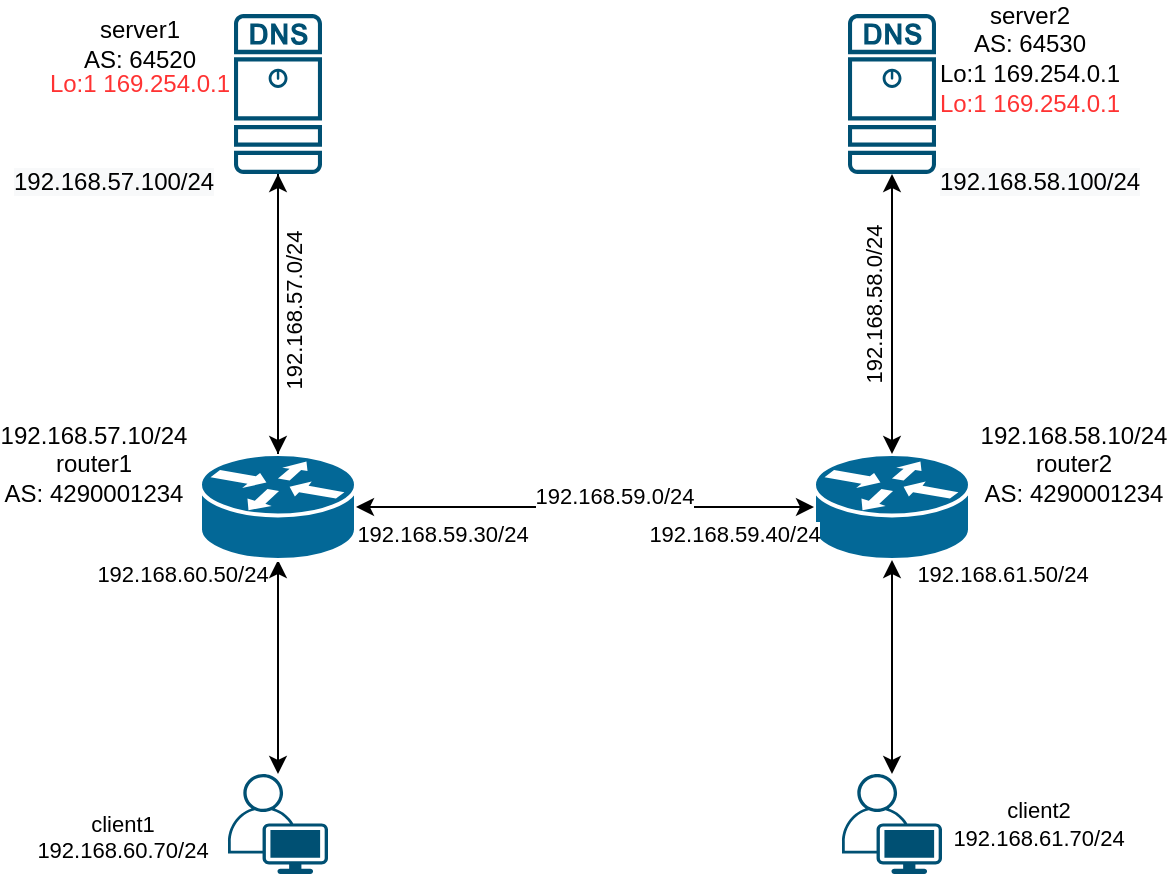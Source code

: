 <mxfile version="20.2.7" type="device"><diagram id="9DUgGLmuI8hZm-3uUJps" name="Page-1"><mxGraphModel dx="1248" dy="744" grid="1" gridSize="10" guides="1" tooltips="1" connect="1" arrows="1" fold="1" page="1" pageScale="1" pageWidth="827" pageHeight="1169" math="0" shadow="0"><root><mxCell id="0"/><mxCell id="1" parent="0"/><mxCell id="t_MT53i5GBWIwXMgW_1S-26" value="" style="edgeStyle=orthogonalEdgeStyle;rounded=0;orthogonalLoop=1;jettySize=auto;html=1;startArrow=classic;startFill=1;" parent="1" source="t_MT53i5GBWIwXMgW_1S-3" target="t_MT53i5GBWIwXMgW_1S-25" edge="1"><mxGeometry relative="1" as="geometry"/></mxCell><mxCell id="t_MT53i5GBWIwXMgW_1S-3" value="" style="shape=mxgraph.cisco.routers.router;html=1;pointerEvents=1;dashed=0;fillColor=#036897;strokeColor=#ffffff;strokeWidth=2;verticalLabelPosition=bottom;verticalAlign=top;align=center;outlineConnect=0;" parent="1" vertex="1"><mxGeometry x="193" y="260" width="78" height="53" as="geometry"/></mxCell><mxCell id="t_MT53i5GBWIwXMgW_1S-4" value="&lt;br&gt;" style="shape=mxgraph.cisco.routers.router;html=1;pointerEvents=1;dashed=0;fillColor=#036897;strokeColor=#ffffff;strokeWidth=2;verticalLabelPosition=bottom;verticalAlign=top;align=center;outlineConnect=0;" parent="1" vertex="1"><mxGeometry x="500" y="260" width="78" height="53" as="geometry"/></mxCell><mxCell id="t_MT53i5GBWIwXMgW_1S-8" value="" style="edgeStyle=orthogonalEdgeStyle;rounded=0;orthogonalLoop=1;jettySize=auto;html=1;" parent="1" source="t_MT53i5GBWIwXMgW_1S-5" target="t_MT53i5GBWIwXMgW_1S-3" edge="1"><mxGeometry relative="1" as="geometry"/></mxCell><mxCell id="t_MT53i5GBWIwXMgW_1S-5" value="&lt;br&gt;" style="sketch=0;points=[[0.015,0.015,0],[0.985,0.015,0],[0.985,0.985,0],[0.015,0.985,0],[0.25,0,0],[0.5,0,0],[0.75,0,0],[1,0.25,0],[1,0.5,0],[1,0.75,0],[0.75,1,0],[0.5,1,0],[0.25,1,0],[0,0.75,0],[0,0.5,0],[0,0.25,0]];verticalLabelPosition=bottom;html=1;verticalAlign=top;aspect=fixed;align=center;pointerEvents=1;shape=mxgraph.cisco19.dns_server;fillColor=#005073;strokeColor=none;" parent="1" vertex="1"><mxGeometry x="210" y="40" width="44" height="80" as="geometry"/></mxCell><mxCell id="t_MT53i5GBWIwXMgW_1S-9" value="" style="edgeStyle=orthogonalEdgeStyle;rounded=0;orthogonalLoop=1;jettySize=auto;html=1;startArrow=classic;startFill=1;" parent="1" source="t_MT53i5GBWIwXMgW_1S-6" target="t_MT53i5GBWIwXMgW_1S-4" edge="1"><mxGeometry relative="1" as="geometry"/></mxCell><mxCell id="t_MT53i5GBWIwXMgW_1S-15" value="192.168.58.0/24" style="edgeLabel;html=1;align=center;verticalAlign=middle;resizable=0;points=[];rotation=-90;" parent="t_MT53i5GBWIwXMgW_1S-9" vertex="1" connectable="0"><mxGeometry x="-0.265" y="1" relative="1" as="geometry"><mxPoint x="-10" y="14" as="offset"/></mxGeometry></mxCell><mxCell id="t_MT53i5GBWIwXMgW_1S-6" value="" style="sketch=0;points=[[0.015,0.015,0],[0.985,0.015,0],[0.985,0.985,0],[0.015,0.985,0],[0.25,0,0],[0.5,0,0],[0.75,0,0],[1,0.25,0],[1,0.5,0],[1,0.75,0],[0.75,1,0],[0.5,1,0],[0.25,1,0],[0,0.75,0],[0,0.5,0],[0,0.25,0]];verticalLabelPosition=bottom;html=1;verticalAlign=top;aspect=fixed;align=center;pointerEvents=1;shape=mxgraph.cisco19.dns_server;fillColor=#005073;strokeColor=none;" parent="1" vertex="1"><mxGeometry x="517" y="40" width="44" height="80" as="geometry"/></mxCell><mxCell id="t_MT53i5GBWIwXMgW_1S-7" value="" style="endArrow=none;html=1;rounded=0;exitX=0.5;exitY=1;exitDx=0;exitDy=0;exitPerimeter=0;startArrow=classic;startFill=1;" parent="1" source="t_MT53i5GBWIwXMgW_1S-5" target="t_MT53i5GBWIwXMgW_1S-3" edge="1"><mxGeometry width="50" height="50" relative="1" as="geometry"><mxPoint x="230" y="360" as="sourcePoint"/><mxPoint x="280" y="310" as="targetPoint"/></mxGeometry></mxCell><mxCell id="t_MT53i5GBWIwXMgW_1S-14" value="192.168.57.0/24" style="edgeLabel;html=1;align=center;verticalAlign=middle;resizable=0;points=[];rotation=-90;" parent="t_MT53i5GBWIwXMgW_1S-7" vertex="1" connectable="0"><mxGeometry x="-0.02" relative="1" as="geometry"><mxPoint x="8" as="offset"/></mxGeometry></mxCell><mxCell id="t_MT53i5GBWIwXMgW_1S-11" value="server1&lt;br&gt;AS:&amp;nbsp;64520" style="text;html=1;strokeColor=none;fillColor=none;align=center;verticalAlign=middle;whiteSpace=wrap;rounded=0;" parent="1" vertex="1"><mxGeometry x="133" y="40" width="60" height="30" as="geometry"/></mxCell><mxCell id="t_MT53i5GBWIwXMgW_1S-12" value="server2&lt;br&gt;AS:&amp;nbsp;64530&lt;br&gt;Lo:1&amp;nbsp;169.254.0.1" style="text;html=1;strokeColor=none;fillColor=none;align=center;verticalAlign=middle;whiteSpace=wrap;rounded=0;" parent="1" vertex="1"><mxGeometry x="578" y="40" width="60" height="30" as="geometry"/></mxCell><mxCell id="t_MT53i5GBWIwXMgW_1S-13" value="192.168.57.10/24&lt;br&gt;router1&lt;br&gt;AS:&amp;nbsp;4290001234" style="text;html=1;strokeColor=none;fillColor=none;align=center;verticalAlign=middle;whiteSpace=wrap;rounded=0;" parent="1" vertex="1"><mxGeometry x="110" y="250" width="60" height="30" as="geometry"/></mxCell><mxCell id="t_MT53i5GBWIwXMgW_1S-16" value="192.168.58.10/24&lt;br&gt;router2&lt;br&gt;AS:&amp;nbsp;4290001234" style="text;html=1;strokeColor=none;fillColor=none;align=center;verticalAlign=middle;whiteSpace=wrap;rounded=0;" parent="1" vertex="1"><mxGeometry x="600" y="250" width="60" height="30" as="geometry"/></mxCell><mxCell id="t_MT53i5GBWIwXMgW_1S-17" value="" style="edgeStyle=orthogonalEdgeStyle;rounded=0;orthogonalLoop=1;jettySize=auto;html=1;startArrow=classic;startFill=1;entryX=0;entryY=0.5;entryDx=0;entryDy=0;entryPerimeter=0;exitX=1;exitY=0.5;exitDx=0;exitDy=0;exitPerimeter=0;" parent="1" source="t_MT53i5GBWIwXMgW_1S-3" target="t_MT53i5GBWIwXMgW_1S-4" edge="1"><mxGeometry relative="1" as="geometry"><mxPoint x="300" y="290" as="sourcePoint"/><mxPoint x="300" y="360" as="targetPoint"/></mxGeometry></mxCell><mxCell id="t_MT53i5GBWIwXMgW_1S-18" value="192.168.59.0/24" style="edgeLabel;html=1;align=center;verticalAlign=middle;resizable=0;points=[];" parent="t_MT53i5GBWIwXMgW_1S-17" vertex="1" connectable="0"><mxGeometry x="-0.265" y="1" relative="1" as="geometry"><mxPoint x="45" y="-5" as="offset"/></mxGeometry></mxCell><mxCell id="t_MT53i5GBWIwXMgW_1S-19" value="&lt;meta charset=&quot;utf-8&quot;&gt;&lt;span style=&quot;color: rgb(0, 0, 0); font-family: Helvetica; font-size: 12px; font-style: normal; font-variant-ligatures: normal; font-variant-caps: normal; font-weight: 400; letter-spacing: normal; orphans: 2; text-align: center; text-indent: 0px; text-transform: none; widows: 2; word-spacing: 0px; -webkit-text-stroke-width: 0px; background-color: rgb(248, 249, 250); text-decoration-thickness: initial; text-decoration-style: initial; text-decoration-color: initial; float: none; display: inline !important;&quot;&gt;192.168.57.100/24&lt;/span&gt;" style="text;whiteSpace=wrap;html=1;" parent="1" vertex="1"><mxGeometry x="97.5" y="110" width="105" height="30" as="geometry"/></mxCell><mxCell id="t_MT53i5GBWIwXMgW_1S-20" value="&lt;meta charset=&quot;utf-8&quot;&gt;&lt;span style=&quot;color: rgb(0, 0, 0); font-family: Helvetica; font-size: 12px; font-style: normal; font-variant-ligatures: normal; font-variant-caps: normal; font-weight: 400; letter-spacing: normal; orphans: 2; text-align: center; text-indent: 0px; text-transform: none; widows: 2; word-spacing: 0px; -webkit-text-stroke-width: 0px; background-color: rgb(248, 249, 250); text-decoration-thickness: initial; text-decoration-style: initial; text-decoration-color: initial; float: none; display: inline !important;&quot;&gt;192.168.58.100/24&lt;/span&gt;" style="text;whiteSpace=wrap;html=1;" parent="1" vertex="1"><mxGeometry x="561" y="110" width="110" height="30" as="geometry"/></mxCell><mxCell id="t_MT53i5GBWIwXMgW_1S-21" value="192.168.59.30/24" style="edgeLabel;html=1;align=center;verticalAlign=middle;resizable=0;points=[];" parent="1" vertex="1" connectable="0"><mxGeometry x="310.005" y="300" as="geometry"><mxPoint x="4" as="offset"/></mxGeometry></mxCell><mxCell id="t_MT53i5GBWIwXMgW_1S-22" value="192.168.59.40/24" style="edgeLabel;html=1;align=center;verticalAlign=middle;resizable=0;points=[];" parent="1" vertex="1" connectable="0"><mxGeometry x="460.005" y="300" as="geometry"/></mxCell><mxCell id="t_MT53i5GBWIwXMgW_1S-25" value="" style="points=[[0.35,0,0],[0.98,0.51,0],[1,0.71,0],[0.67,1,0],[0,0.795,0],[0,0.65,0]];verticalLabelPosition=bottom;sketch=0;html=1;verticalAlign=top;aspect=fixed;align=center;pointerEvents=1;shape=mxgraph.cisco19.user;fillColor=#005073;strokeColor=none;" parent="1" vertex="1"><mxGeometry x="207" y="420" width="50" height="50" as="geometry"/></mxCell><mxCell id="t_MT53i5GBWIwXMgW_1S-28" value="" style="edgeStyle=orthogonalEdgeStyle;rounded=0;orthogonalLoop=1;jettySize=auto;html=1;startArrow=classic;startFill=1;" parent="1" source="t_MT53i5GBWIwXMgW_1S-27" target="t_MT53i5GBWIwXMgW_1S-4" edge="1"><mxGeometry relative="1" as="geometry"/></mxCell><mxCell id="t_MT53i5GBWIwXMgW_1S-27" value="" style="points=[[0.35,0,0],[0.98,0.51,0],[1,0.71,0],[0.67,1,0],[0,0.795,0],[0,0.65,0]];verticalLabelPosition=bottom;sketch=0;html=1;verticalAlign=top;aspect=fixed;align=center;pointerEvents=1;shape=mxgraph.cisco19.user;fillColor=#005073;strokeColor=none;" parent="1" vertex="1"><mxGeometry x="514" y="420" width="50" height="50" as="geometry"/></mxCell><mxCell id="t_MT53i5GBWIwXMgW_1S-29" value="192.168.60.50/24" style="edgeLabel;html=1;align=center;verticalAlign=middle;resizable=0;points=[];" parent="1" vertex="1" connectable="0"><mxGeometry x="180.005" y="320" as="geometry"><mxPoint x="4" as="offset"/></mxGeometry></mxCell><mxCell id="t_MT53i5GBWIwXMgW_1S-30" value="client2&lt;br&gt;192.168.61.70/24" style="edgeLabel;html=1;align=center;verticalAlign=middle;resizable=0;points=[];" parent="1" vertex="1" connectable="0"><mxGeometry x="608.005" y="445" as="geometry"><mxPoint x="4" as="offset"/></mxGeometry></mxCell><mxCell id="t_MT53i5GBWIwXMgW_1S-31" value="192.168.61.50/24" style="edgeLabel;html=1;align=center;verticalAlign=middle;resizable=0;points=[];" parent="1" vertex="1" connectable="0"><mxGeometry x="590.005" y="320" as="geometry"><mxPoint x="4" as="offset"/></mxGeometry></mxCell><mxCell id="t_MT53i5GBWIwXMgW_1S-32" value="&lt;br&gt;client1&lt;br&gt;192.168.60.70/24" style="edgeLabel;html=1;align=center;verticalAlign=middle;resizable=0;points=[];" parent="1" vertex="1" connectable="0"><mxGeometry x="150.005" y="445" as="geometry"><mxPoint x="4" as="offset"/></mxGeometry></mxCell><mxCell id="t_MT53i5GBWIwXMgW_1S-34" value="Lo:1&amp;nbsp;169.254.0.1" style="text;html=1;strokeColor=none;fillColor=none;align=center;verticalAlign=middle;whiteSpace=wrap;rounded=0;fontColor=#FF3333;" parent="1" vertex="1"><mxGeometry x="133" y="60" width="60" height="30" as="geometry"/></mxCell><mxCell id="t_MT53i5GBWIwXMgW_1S-35" value="Lo:1&amp;nbsp;169.254.0.1" style="text;html=1;strokeColor=none;fillColor=none;align=center;verticalAlign=middle;whiteSpace=wrap;rounded=0;fontColor=#FF3333;" parent="1" vertex="1"><mxGeometry x="578" y="70" width="60" height="30" as="geometry"/></mxCell></root></mxGraphModel></diagram></mxfile>